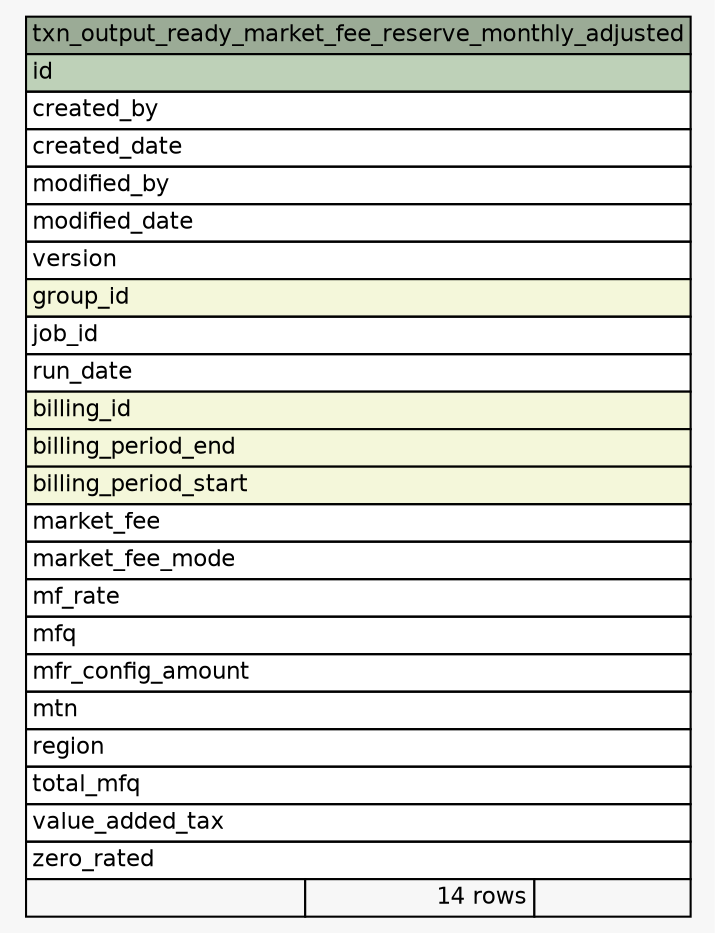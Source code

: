 // dot 2.36.0 on Mac OS X 10.12.6
// SchemaSpy rev 590
digraph "txn_output_ready_market_fee_reserve_monthly_adjusted" {
  graph [
    rankdir="RL"
    bgcolor="#f7f7f7"
    nodesep="0.18"
    ranksep="0.46"
    fontname="Helvetica"
    fontsize="11"
  ];
  node [
    fontname="Helvetica"
    fontsize="11"
    shape="plaintext"
  ];
  edge [
    arrowsize="0.8"
  ];
  "txn_output_ready_market_fee_reserve_monthly_adjusted" [
    label=<
    <TABLE BORDER="0" CELLBORDER="1" CELLSPACING="0" BGCOLOR="#ffffff">
      <TR><TD COLSPAN="3" BGCOLOR="#9bab96" ALIGN="CENTER">txn_output_ready_market_fee_reserve_monthly_adjusted</TD></TR>
      <TR><TD PORT="id" COLSPAN="3" BGCOLOR="#bed1b8" ALIGN="LEFT">id</TD></TR>
      <TR><TD PORT="created_by" COLSPAN="3" ALIGN="LEFT">created_by</TD></TR>
      <TR><TD PORT="created_date" COLSPAN="3" ALIGN="LEFT">created_date</TD></TR>
      <TR><TD PORT="modified_by" COLSPAN="3" ALIGN="LEFT">modified_by</TD></TR>
      <TR><TD PORT="modified_date" COLSPAN="3" ALIGN="LEFT">modified_date</TD></TR>
      <TR><TD PORT="version" COLSPAN="3" ALIGN="LEFT">version</TD></TR>
      <TR><TD PORT="group_id" COLSPAN="3" BGCOLOR="#f4f7da" ALIGN="LEFT">group_id</TD></TR>
      <TR><TD PORT="job_id" COLSPAN="3" ALIGN="LEFT">job_id</TD></TR>
      <TR><TD PORT="run_date" COLSPAN="3" ALIGN="LEFT">run_date</TD></TR>
      <TR><TD PORT="billing_id" COLSPAN="3" BGCOLOR="#f4f7da" ALIGN="LEFT">billing_id</TD></TR>
      <TR><TD PORT="billing_period_end" COLSPAN="3" BGCOLOR="#f4f7da" ALIGN="LEFT">billing_period_end</TD></TR>
      <TR><TD PORT="billing_period_start" COLSPAN="3" BGCOLOR="#f4f7da" ALIGN="LEFT">billing_period_start</TD></TR>
      <TR><TD PORT="market_fee" COLSPAN="3" ALIGN="LEFT">market_fee</TD></TR>
      <TR><TD PORT="market_fee_mode" COLSPAN="3" ALIGN="LEFT">market_fee_mode</TD></TR>
      <TR><TD PORT="mf_rate" COLSPAN="3" ALIGN="LEFT">mf_rate</TD></TR>
      <TR><TD PORT="mfq" COLSPAN="3" ALIGN="LEFT">mfq</TD></TR>
      <TR><TD PORT="mfr_config_amount" COLSPAN="3" ALIGN="LEFT">mfr_config_amount</TD></TR>
      <TR><TD PORT="mtn" COLSPAN="3" ALIGN="LEFT">mtn</TD></TR>
      <TR><TD PORT="region" COLSPAN="3" ALIGN="LEFT">region</TD></TR>
      <TR><TD PORT="total_mfq" COLSPAN="3" ALIGN="LEFT">total_mfq</TD></TR>
      <TR><TD PORT="value_added_tax" COLSPAN="3" ALIGN="LEFT">value_added_tax</TD></TR>
      <TR><TD PORT="zero_rated" COLSPAN="3" ALIGN="LEFT">zero_rated</TD></TR>
      <TR><TD ALIGN="LEFT" BGCOLOR="#f7f7f7">  </TD><TD ALIGN="RIGHT" BGCOLOR="#f7f7f7">14 rows</TD><TD ALIGN="RIGHT" BGCOLOR="#f7f7f7">  </TD></TR>
    </TABLE>>
    URL="tables/txn_output_ready_market_fee_reserve_monthly_adjusted.html"
    tooltip="txn_output_ready_market_fee_reserve_monthly_adjusted"
  ];
}
